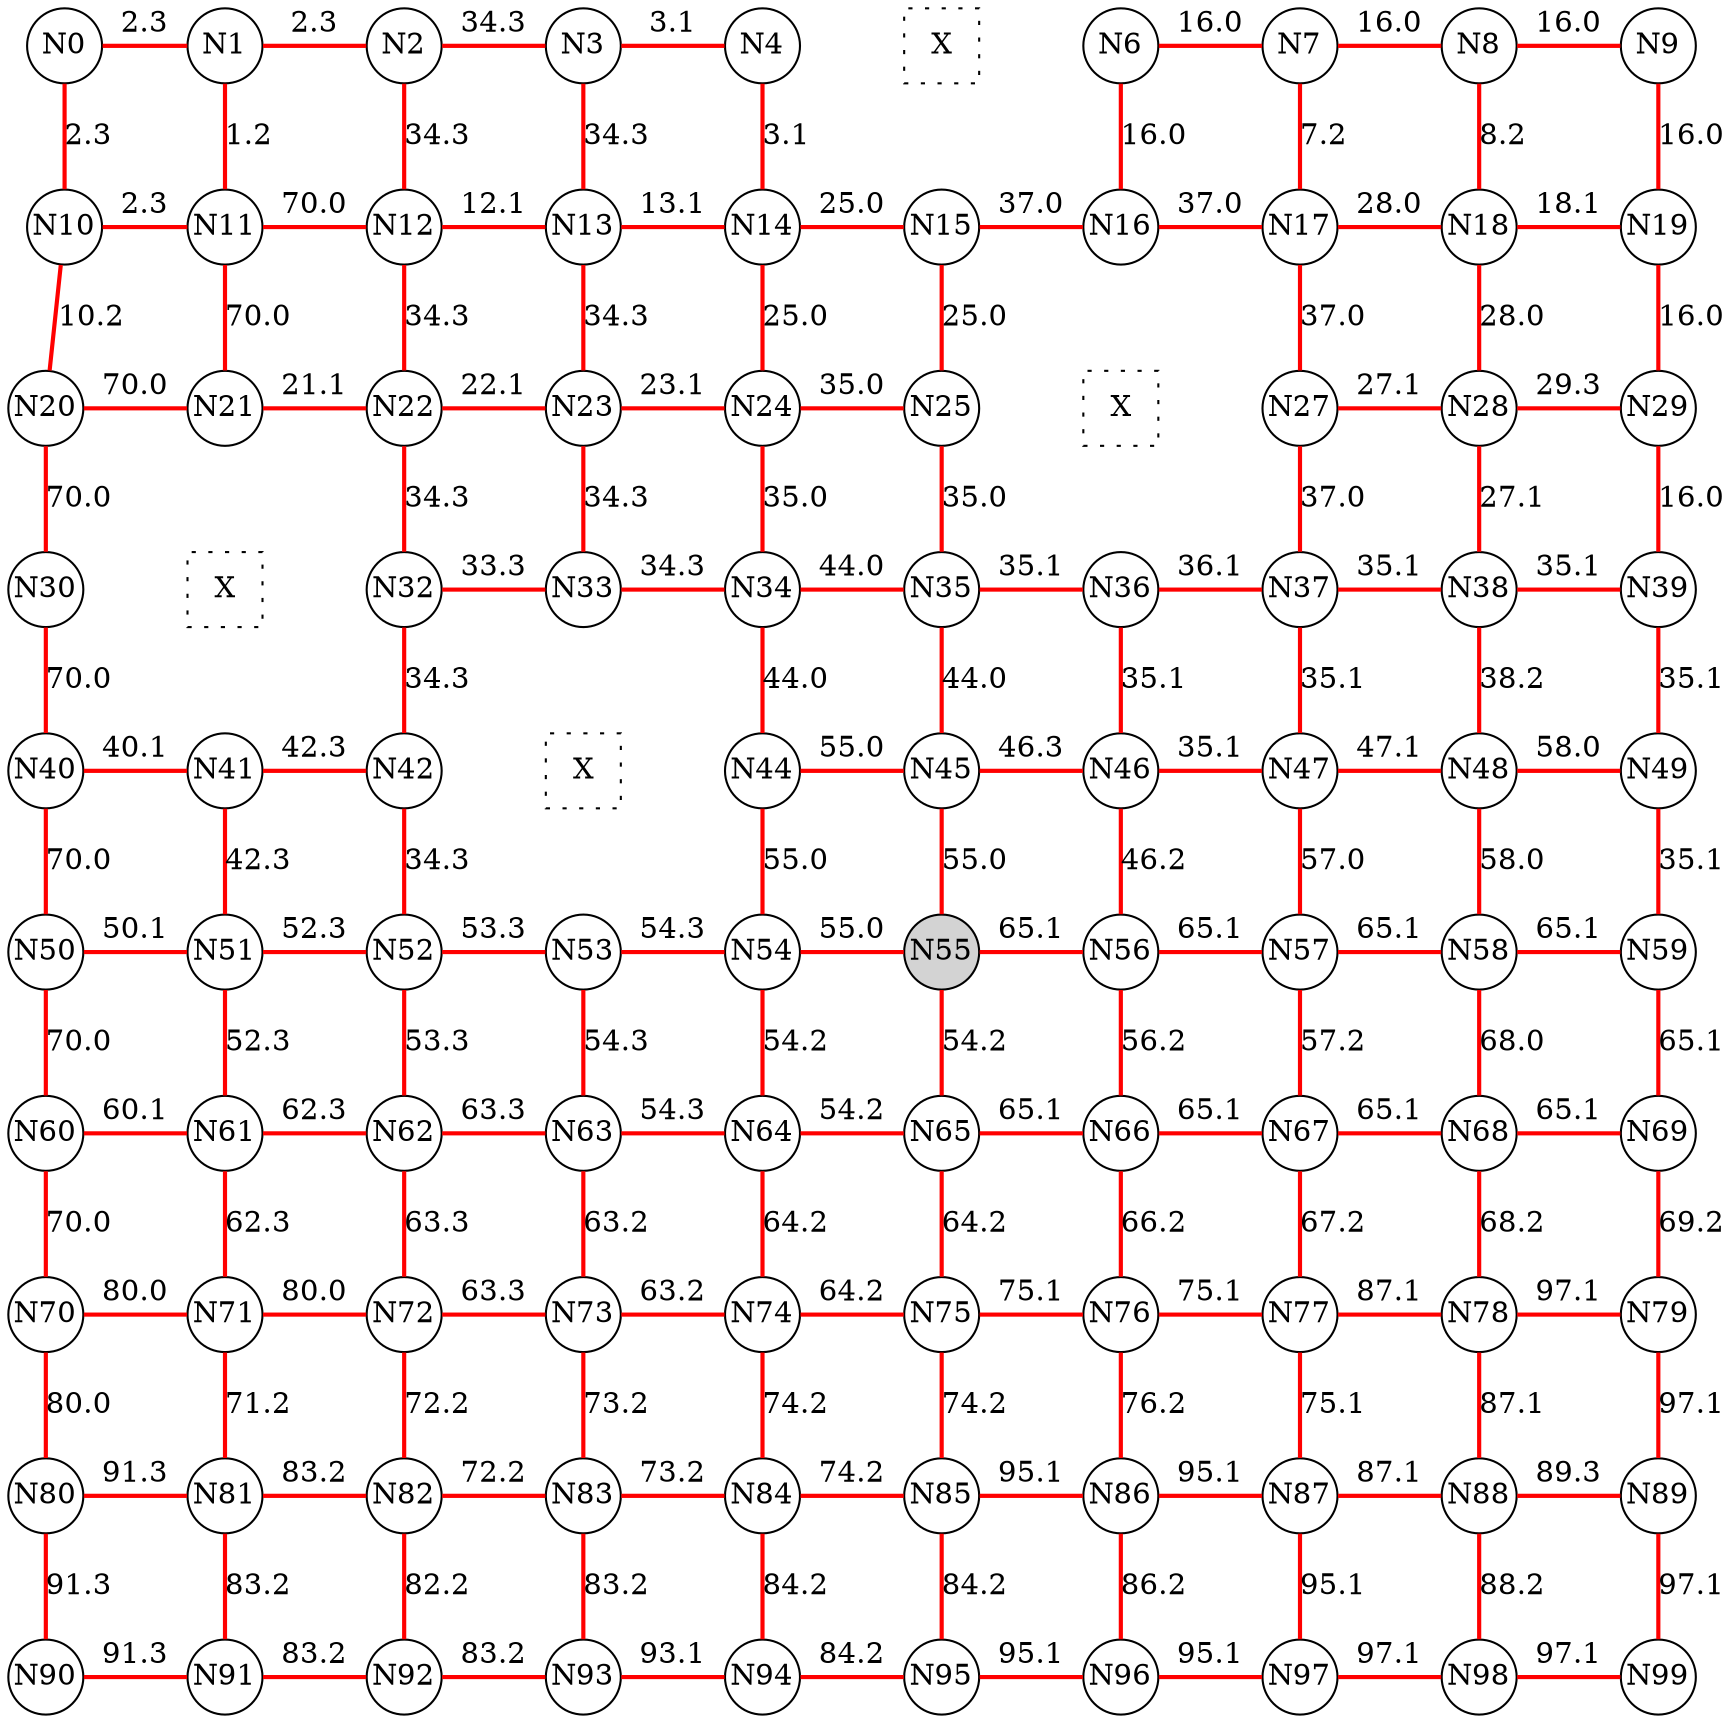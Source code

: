 
 digraph G { graph [layout=dot] 
 {rank=same; N0 [shape=circle, fixedsize=true]; N1 [shape=circle, fixedsize=true]; N2 [shape=circle, fixedsize=true]; N3 [shape=circle, fixedsize=true]; N4 [shape=circle, fixedsize=true]; N5 [shape=square, style=dotted, fixedsize=true, label=X]; N6 [shape=circle, fixedsize=true]; N7 [shape=circle, fixedsize=true]; N8 [shape=circle, fixedsize=true]; N9 [shape=circle, fixedsize=true];  }
 {rank=same; N10 [shape=circle, fixedsize=true]; N11 [shape=circle, fixedsize=true]; N12 [shape=circle, fixedsize=true]; N13 [shape=circle, fixedsize=true]; N14 [shape=circle, fixedsize=true]; N15 [shape=circle, fixedsize=true]; N16 [shape=circle, fixedsize=true]; N17 [shape=circle, fixedsize=true]; N18 [shape=circle, fixedsize=true]; N19 [shape=circle, fixedsize=true];  }
 {rank=same; N20 [shape=circle, fixedsize=true]; N21 [shape=circle, fixedsize=true]; N22 [shape=circle, fixedsize=true]; N23 [shape=circle, fixedsize=true]; N24 [shape=circle, fixedsize=true]; N25 [shape=circle, fixedsize=true]; N26 [shape=square, style=dotted, fixedsize=true, label=X]; N27 [shape=circle, fixedsize=true]; N28 [shape=circle, fixedsize=true]; N29 [shape=circle, fixedsize=true];  }
 {rank=same; N30 [shape=circle, fixedsize=true]; N31 [shape=square, style=dotted, fixedsize=true, label=X]; N32 [shape=circle, fixedsize=true]; N33 [shape=circle, fixedsize=true]; N34 [shape=circle, fixedsize=true]; N35 [shape=circle, fixedsize=true]; N36 [shape=circle, fixedsize=true]; N37 [shape=circle, fixedsize=true]; N38 [shape=circle, fixedsize=true]; N39 [shape=circle, fixedsize=true];  }
 {rank=same; N40 [shape=circle, fixedsize=true]; N41 [shape=circle, fixedsize=true]; N42 [shape=circle, fixedsize=true]; N43 [shape=square, style=dotted, fixedsize=true, label=X]; N44 [shape=circle, fixedsize=true]; N45 [shape=circle, fixedsize=true]; N46 [shape=circle, fixedsize=true]; N47 [shape=circle, fixedsize=true]; N48 [shape=circle, fixedsize=true]; N49 [shape=circle, fixedsize=true];  }
 {rank=same; N50 [shape=circle, fixedsize=true]; N51 [shape=circle, fixedsize=true]; N52 [shape=circle, fixedsize=true]; N53 [shape=circle, fixedsize=true]; N54 [shape=circle, fixedsize=true]; N55 [shape=circle, style=filled, fixedsize=true]; N56 [shape=circle, fixedsize=true]; N57 [shape=circle, fixedsize=true]; N58 [shape=circle, fixedsize=true]; N59 [shape=circle, fixedsize=true];  }
 {rank=same; N60 [shape=circle, fixedsize=true]; N61 [shape=circle, fixedsize=true]; N62 [shape=circle, fixedsize=true]; N63 [shape=circle, fixedsize=true]; N64 [shape=circle, fixedsize=true]; N65 [shape=circle, fixedsize=true]; N66 [shape=circle, fixedsize=true]; N67 [shape=circle, fixedsize=true]; N68 [shape=circle, fixedsize=true]; N69 [shape=circle, fixedsize=true];  }
 {rank=same; N70 [shape=circle, fixedsize=true]; N71 [shape=circle, fixedsize=true]; N72 [shape=circle, fixedsize=true]; N73 [shape=circle, fixedsize=true]; N74 [shape=circle, fixedsize=true]; N75 [shape=circle, fixedsize=true]; N76 [shape=circle, fixedsize=true]; N77 [shape=circle, fixedsize=true]; N78 [shape=circle, fixedsize=true]; N79 [shape=circle, fixedsize=true];  }
 {rank=same; N80 [shape=circle, fixedsize=true]; N81 [shape=circle, fixedsize=true]; N82 [shape=circle, fixedsize=true]; N83 [shape=circle, fixedsize=true]; N84 [shape=circle, fixedsize=true]; N85 [shape=circle, fixedsize=true]; N86 [shape=circle, fixedsize=true]; N87 [shape=circle, fixedsize=true]; N88 [shape=circle, fixedsize=true]; N89 [shape=circle, fixedsize=true];  }
 {rank=same; N90 [shape=circle, fixedsize=true]; N91 [shape=circle, fixedsize=true]; N92 [shape=circle, fixedsize=true]; N93 [shape=circle, fixedsize=true]; N94 [shape=circle, fixedsize=true]; N95 [shape=circle, fixedsize=true]; N96 [shape=circle, fixedsize=true]; N97 [shape=circle, fixedsize=true]; N98 [shape=circle, fixedsize=true]; N99 [shape=circle, fixedsize=true];  }
N0->N1 [dir=none, color=red, style=bold, label="2.3"]
N1->N2 [dir=none, color=red, style=bold, label="2.3"]
N2->N3 [dir=none, color=red, style=bold, label="34.3"]
N3->N4 [dir=none, color=red, style=bold, label="3.1"]
N4->N5 [dir=none, style=invis, label=" "]
N5->N6 [dir=none, style=invis, label=" "]
N6->N7 [dir=none, color=red, style=bold, label="16.0"]
N7->N8 [dir=none, color=red, style=bold, label="16.0"]
N8->N9 [dir=none, color=red, style=bold, label="16.0"]
N10->N11 [dir=none, color=red, style=bold, label="2.3"]
N11->N12 [dir=none, color=red, style=bold, label="70.0"]
N12->N13 [dir=none, color=red, style=bold, label="12.1"]
N13->N14 [dir=none, color=red, style=bold, label="13.1"]
N14->N15 [dir=none, color=red, style=bold, label="25.0"]
N15->N16 [dir=none, color=red, style=bold, label="37.0"]
N16->N17 [dir=none, color=red, style=bold, label="37.0"]
N17->N18 [dir=none, color=red, style=bold, label="28.0"]
N18->N19 [dir=none, color=red, style=bold, label="18.1"]
N20->N21 [dir=none, color=red, style=bold, label="70.0"]
N21->N22 [dir=none, color=red, style=bold, label="21.1"]
N22->N23 [dir=none, color=red, style=bold, label="22.1"]
N23->N24 [dir=none, color=red, style=bold, label="23.1"]
N24->N25 [dir=none, color=red, style=bold, label="35.0"]
N25->N26 [dir=none, style=invis, label=" "]
N26->N27 [dir=none, style=invis, label=" "]
N27->N28 [dir=none, color=red, style=bold, label="27.1"]
N28->N29 [dir=none, color=red, style=bold, label="29.3"]
N30->N31 [dir=none, style=invis, label=" "]
N31->N32 [dir=none, style=invis, label=" "]
N32->N33 [dir=none, color=red, style=bold, label="33.3"]
N33->N34 [dir=none, color=red, style=bold, label="34.3"]
N34->N35 [dir=none, color=red, style=bold, label="44.0"]
N35->N36 [dir=none, color=red, style=bold, label="35.1"]
N36->N37 [dir=none, color=red, style=bold, label="36.1"]
N37->N38 [dir=none, color=red, style=bold, label="35.1"]
N38->N39 [dir=none, color=red, style=bold, label="35.1"]
N40->N41 [dir=none, color=red, style=bold, label="40.1"]
N41->N42 [dir=none, color=red, style=bold, label="42.3"]
N42->N43 [dir=none, style=invis, label=" "]
N43->N44 [dir=none, style=invis, label=" "]
N44->N45 [dir=none, color=red, style=bold, label="55.0"]
N45->N46 [dir=none, color=red, style=bold, label="46.3"]
N46->N47 [dir=none, color=red, style=bold, label="35.1"]
N47->N48 [dir=none, color=red, style=bold, label="47.1"]
N48->N49 [dir=none, color=red, style=bold, label="58.0"]
N50->N51 [dir=none, color=red, style=bold, label="50.1"]
N51->N52 [dir=none, color=red, style=bold, label="52.3"]
N52->N53 [dir=none, color=red, style=bold, label="53.3"]
N53->N54 [dir=none, color=red, style=bold, label="54.3"]
N54->N55 [dir=none, color=red, style=bold, label="55.0"]
N55->N56 [dir=none, color=red, style=bold, label="65.1"]
N56->N57 [dir=none, color=red, style=bold, label="65.1"]
N57->N58 [dir=none, color=red, style=bold, label="65.1"]
N58->N59 [dir=none, color=red, style=bold, label="65.1"]
N60->N61 [dir=none, color=red, style=bold, label="60.1"]
N61->N62 [dir=none, color=red, style=bold, label="62.3"]
N62->N63 [dir=none, color=red, style=bold, label="63.3"]
N63->N64 [dir=none, color=red, style=bold, label="54.3"]
N64->N65 [dir=none, color=red, style=bold, label="54.2"]
N65->N66 [dir=none, color=red, style=bold, label="65.1"]
N66->N67 [dir=none, color=red, style=bold, label="65.1"]
N67->N68 [dir=none, color=red, style=bold, label="65.1"]
N68->N69 [dir=none, color=red, style=bold, label="65.1"]
N70->N71 [dir=none, color=red, style=bold, label="80.0"]
N71->N72 [dir=none, color=red, style=bold, label="80.0"]
N72->N73 [dir=none, color=red, style=bold, label="63.3"]
N73->N74 [dir=none, color=red, style=bold, label="63.2"]
N74->N75 [dir=none, color=red, style=bold, label="64.2"]
N75->N76 [dir=none, color=red, style=bold, label="75.1"]
N76->N77 [dir=none, color=red, style=bold, label="75.1"]
N77->N78 [dir=none, color=red, style=bold, label="87.1"]
N78->N79 [dir=none, color=red, style=bold, label="97.1"]
N80->N81 [dir=none, color=red, style=bold, label="91.3"]
N81->N82 [dir=none, color=red, style=bold, label="83.2"]
N82->N83 [dir=none, color=red, style=bold, label="72.2"]
N83->N84 [dir=none, color=red, style=bold, label="73.2"]
N84->N85 [dir=none, color=red, style=bold, label="74.2"]
N85->N86 [dir=none, color=red, style=bold, label="95.1"]
N86->N87 [dir=none, color=red, style=bold, label="95.1"]
N87->N88 [dir=none, color=red, style=bold, label="87.1"]
N88->N89 [dir=none, color=red, style=bold, label="89.3"]
N90->N91 [dir=none, color=red, style=bold, label="91.3"]
N91->N92 [dir=none, color=red, style=bold, label="83.2"]
N92->N93 [dir=none, color=red, style=bold, label="83.2"]
N93->N94 [dir=none, color=red, style=bold, label="93.1"]
N94->N95 [dir=none, color=red, style=bold, label="84.2"]
N95->N96 [dir=none, color=red, style=bold, label="95.1"]
N96->N97 [dir=none, color=red, style=bold, label="95.1"]
N97->N98 [dir=none, color=red, style=bold, label="97.1"]
N98->N99 [dir=none, color=red, style=bold, label="97.1"]
N0->N10 [dir=none, color=red, style=bold, label="2.3"]
N10->N20 [dir=none, color=red, style=bold, label="10.2"]
N20->N30 [dir=none, color=red, style=bold, label="70.0"]
N30->N40 [dir=none, color=red, style=bold, label="70.0"]
N40->N50 [dir=none, color=red, style=bold, label="70.0"]
N50->N60 [dir=none, color=red, style=bold, label="70.0"]
N60->N70 [dir=none, color=red, style=bold, label="70.0"]
N70->N80 [dir=none, color=red, style=bold, label="80.0"]
N80->N90 [dir=none, color=red, style=bold, label="91.3"]
N1->N11 [dir=none, color=red, style=bold, label="1.2"]
N11->N21 [dir=none, color=red, style=bold, label="70.0"]
N21->N31 [dir=none, style=invis, label=" "]
N31->N41 [dir=none, style=invis, label=" "]
N41->N51 [dir=none, color=red, style=bold, label="42.3"]
N51->N61 [dir=none, color=red, style=bold, label="52.3"]
N61->N71 [dir=none, color=red, style=bold, label="62.3"]
N71->N81 [dir=none, color=red, style=bold, label="71.2"]
N81->N91 [dir=none, color=red, style=bold, label="83.2"]
N2->N12 [dir=none, color=red, style=bold, label="34.3"]
N12->N22 [dir=none, color=red, style=bold, label="34.3"]
N22->N32 [dir=none, color=red, style=bold, label="34.3"]
N32->N42 [dir=none, color=red, style=bold, label="34.3"]
N42->N52 [dir=none, color=red, style=bold, label="34.3"]
N52->N62 [dir=none, color=red, style=bold, label="53.3"]
N62->N72 [dir=none, color=red, style=bold, label="63.3"]
N72->N82 [dir=none, color=red, style=bold, label="72.2"]
N82->N92 [dir=none, color=red, style=bold, label="82.2"]
N3->N13 [dir=none, color=red, style=bold, label="34.3"]
N13->N23 [dir=none, color=red, style=bold, label="34.3"]
N23->N33 [dir=none, color=red, style=bold, label="34.3"]
N33->N43 [dir=none, style=invis, label=" "]
N43->N53 [dir=none, style=invis, label=" "]
N53->N63 [dir=none, color=red, style=bold, label="54.3"]
N63->N73 [dir=none, color=red, style=bold, label="63.2"]
N73->N83 [dir=none, color=red, style=bold, label="73.2"]
N83->N93 [dir=none, color=red, style=bold, label="83.2"]
N4->N14 [dir=none, color=red, style=bold, label="3.1"]
N14->N24 [dir=none, color=red, style=bold, label="25.0"]
N24->N34 [dir=none, color=red, style=bold, label="35.0"]
N34->N44 [dir=none, color=red, style=bold, label="44.0"]
N44->N54 [dir=none, color=red, style=bold, label="55.0"]
N54->N64 [dir=none, color=red, style=bold, label="54.2"]
N64->N74 [dir=none, color=red, style=bold, label="64.2"]
N74->N84 [dir=none, color=red, style=bold, label="74.2"]
N84->N94 [dir=none, color=red, style=bold, label="84.2"]
N5->N15 [dir=none, style=invis, label=" "]
N15->N25 [dir=none, color=red, style=bold, label="25.0"]
N25->N35 [dir=none, color=red, style=bold, label="35.0"]
N35->N45 [dir=none, color=red, style=bold, label="44.0"]
N45->N55 [dir=none, color=red, style=bold, label="55.0"]
N55->N65 [dir=none, color=red, style=bold, label="54.2"]
N65->N75 [dir=none, color=red, style=bold, label="64.2"]
N75->N85 [dir=none, color=red, style=bold, label="74.2"]
N85->N95 [dir=none, color=red, style=bold, label="84.2"]
N6->N16 [dir=none, color=red, style=bold, label="16.0"]
N16->N26 [dir=none, style=invis, label=" "]
N26->N36 [dir=none, style=invis, label=" "]
N36->N46 [dir=none, color=red, style=bold, label="35.1"]
N46->N56 [dir=none, color=red, style=bold, label="46.2"]
N56->N66 [dir=none, color=red, style=bold, label="56.2"]
N66->N76 [dir=none, color=red, style=bold, label="66.2"]
N76->N86 [dir=none, color=red, style=bold, label="76.2"]
N86->N96 [dir=none, color=red, style=bold, label="86.2"]
N7->N17 [dir=none, color=red, style=bold, label="7.2"]
N17->N27 [dir=none, color=red, style=bold, label="37.0"]
N27->N37 [dir=none, color=red, style=bold, label="37.0"]
N37->N47 [dir=none, color=red, style=bold, label="35.1"]
N47->N57 [dir=none, color=red, style=bold, label="57.0"]
N57->N67 [dir=none, color=red, style=bold, label="57.2"]
N67->N77 [dir=none, color=red, style=bold, label="67.2"]
N77->N87 [dir=none, color=red, style=bold, label="75.1"]
N87->N97 [dir=none, color=red, style=bold, label="95.1"]
N8->N18 [dir=none, color=red, style=bold, label="8.2"]
N18->N28 [dir=none, color=red, style=bold, label="28.0"]
N28->N38 [dir=none, color=red, style=bold, label="27.1"]
N38->N48 [dir=none, color=red, style=bold, label="38.2"]
N48->N58 [dir=none, color=red, style=bold, label="58.0"]
N58->N68 [dir=none, color=red, style=bold, label="68.0"]
N68->N78 [dir=none, color=red, style=bold, label="68.2"]
N78->N88 [dir=none, color=red, style=bold, label="87.1"]
N88->N98 [dir=none, color=red, style=bold, label="88.2"]
N9->N19 [dir=none, color=red, style=bold, label="16.0"]
N19->N29 [dir=none, color=red, style=bold, label="16.0"]
N29->N39 [dir=none, color=red, style=bold, label="16.0"]
N39->N49 [dir=none, color=red, style=bold, label="35.1"]
N49->N59 [dir=none, color=red, style=bold, label="35.1"]
N59->N69 [dir=none, color=red, style=bold, label="65.1"]
N69->N79 [dir=none, color=red, style=bold, label="69.2"]
N79->N89 [dir=none, color=red, style=bold, label="97.1"]
N89->N99 [dir=none, color=red, style=bold, label="97.1"]
 }